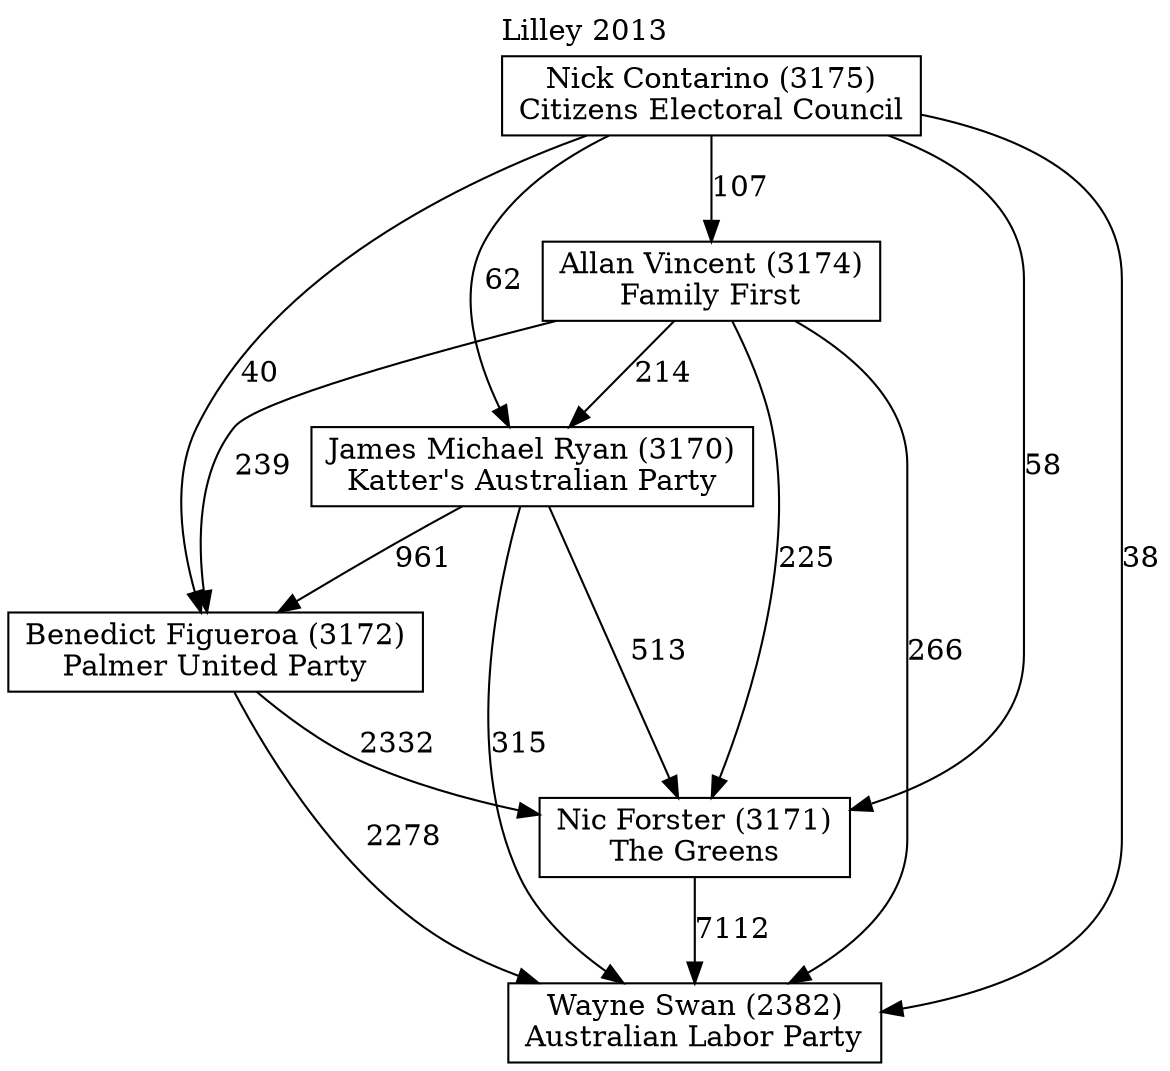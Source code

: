 // House preference flow
digraph "Wayne Swan (2382)_Lilley_2013" {
	graph [label="Lilley 2013" labelloc=t mclimit=10]
	node [shape=box]
	"Allan Vincent (3174)" [label="Allan Vincent (3174)
Family First"]
	"Benedict Figueroa (3172)" [label="Benedict Figueroa (3172)
Palmer United Party"]
	"James Michael Ryan (3170)" [label="James Michael Ryan (3170)
Katter's Australian Party"]
	"Nic Forster (3171)" [label="Nic Forster (3171)
The Greens"]
	"Nick Contarino (3175)" [label="Nick Contarino (3175)
Citizens Electoral Council"]
	"Wayne Swan (2382)" [label="Wayne Swan (2382)
Australian Labor Party"]
	"Allan Vincent (3174)" -> "Benedict Figueroa (3172)" [label=239]
	"Allan Vincent (3174)" -> "James Michael Ryan (3170)" [label=214]
	"Allan Vincent (3174)" -> "Nic Forster (3171)" [label=225]
	"Allan Vincent (3174)" -> "Wayne Swan (2382)" [label=266]
	"Benedict Figueroa (3172)" -> "Nic Forster (3171)" [label=2332]
	"Benedict Figueroa (3172)" -> "Wayne Swan (2382)" [label=2278]
	"James Michael Ryan (3170)" -> "Benedict Figueroa (3172)" [label=961]
	"James Michael Ryan (3170)" -> "Nic Forster (3171)" [label=513]
	"James Michael Ryan (3170)" -> "Wayne Swan (2382)" [label=315]
	"Nic Forster (3171)" -> "Wayne Swan (2382)" [label=7112]
	"Nick Contarino (3175)" -> "Allan Vincent (3174)" [label=107]
	"Nick Contarino (3175)" -> "Benedict Figueroa (3172)" [label=40]
	"Nick Contarino (3175)" -> "James Michael Ryan (3170)" [label=62]
	"Nick Contarino (3175)" -> "Nic Forster (3171)" [label=58]
	"Nick Contarino (3175)" -> "Wayne Swan (2382)" [label=38]
}
